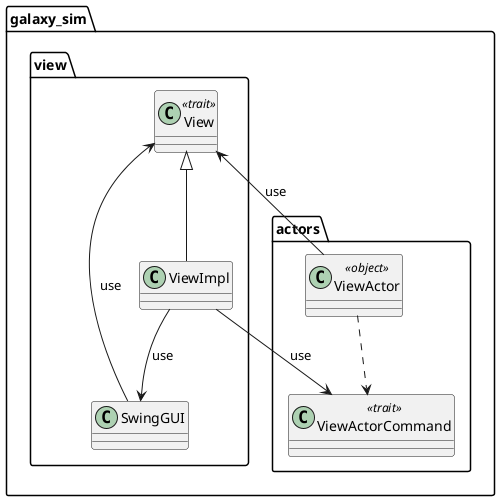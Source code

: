 @startuml
'https://plantuml.com/class-diagram

package galaxy_sim.view{
    class View << trait >>
    class ViewImpl extends View
    class SwingGUI
}

package galaxy_sim.actors{
    class ViewActor << object >>
    class ViewActorCommand << trait >>
}

ViewActor ..> ViewActorCommand
ViewImpl --> SwingGUI : use
SwingGUI --> View : use
ViewImpl --> ViewActorCommand : use
ViewActor --> View : use

@enduml